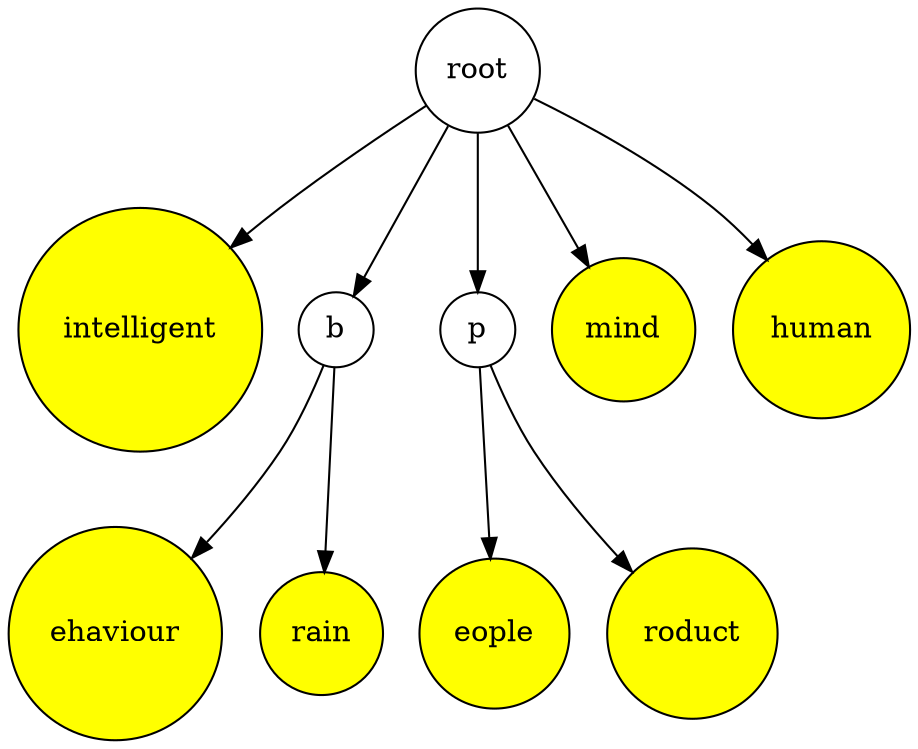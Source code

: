 digraph Trie {
    node [shape=circle]
    "rootintelligent" [label="intelligent", style=filled, fillcolor=yellow];
    "root" -> "rootintelligent" [label=""];
    "rootb" [label="b", style=filled, fillcolor=white];
    "root" -> "rootb" [label=""];
    "rootbehaviour" [label="ehaviour", style=filled, fillcolor=yellow];
    "rootb" -> "rootbehaviour" [label=""];
    "rootbrain" [label="rain", style=filled, fillcolor=yellow];
    "rootb" -> "rootbrain" [label=""];
    "rootp" [label="p", style=filled, fillcolor=white];
    "root" -> "rootp" [label=""];
    "rootpeople" [label="eople", style=filled, fillcolor=yellow];
    "rootp" -> "rootpeople" [label=""];
    "rootproduct" [label="roduct", style=filled, fillcolor=yellow];
    "rootp" -> "rootproduct" [label=""];
    "rootmind" [label="mind", style=filled, fillcolor=yellow];
    "root" -> "rootmind" [label=""];
    "roothuman" [label="human", style=filled, fillcolor=yellow];
    "root" -> "roothuman" [label=""];
}
